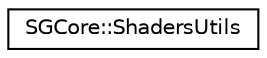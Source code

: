 digraph "Graphical Class Hierarchy"
{
 // LATEX_PDF_SIZE
  edge [fontname="Helvetica",fontsize="10",labelfontname="Helvetica",labelfontsize="10"];
  node [fontname="Helvetica",fontsize="10",shape=record];
  rankdir="LR";
  Node0 [label="SGCore::ShadersUtils",height=0.2,width=0.4,color="black", fillcolor="white", style="filled",URL="$structSGCore_1_1ShadersUtils.html",tooltip=" "];
}
